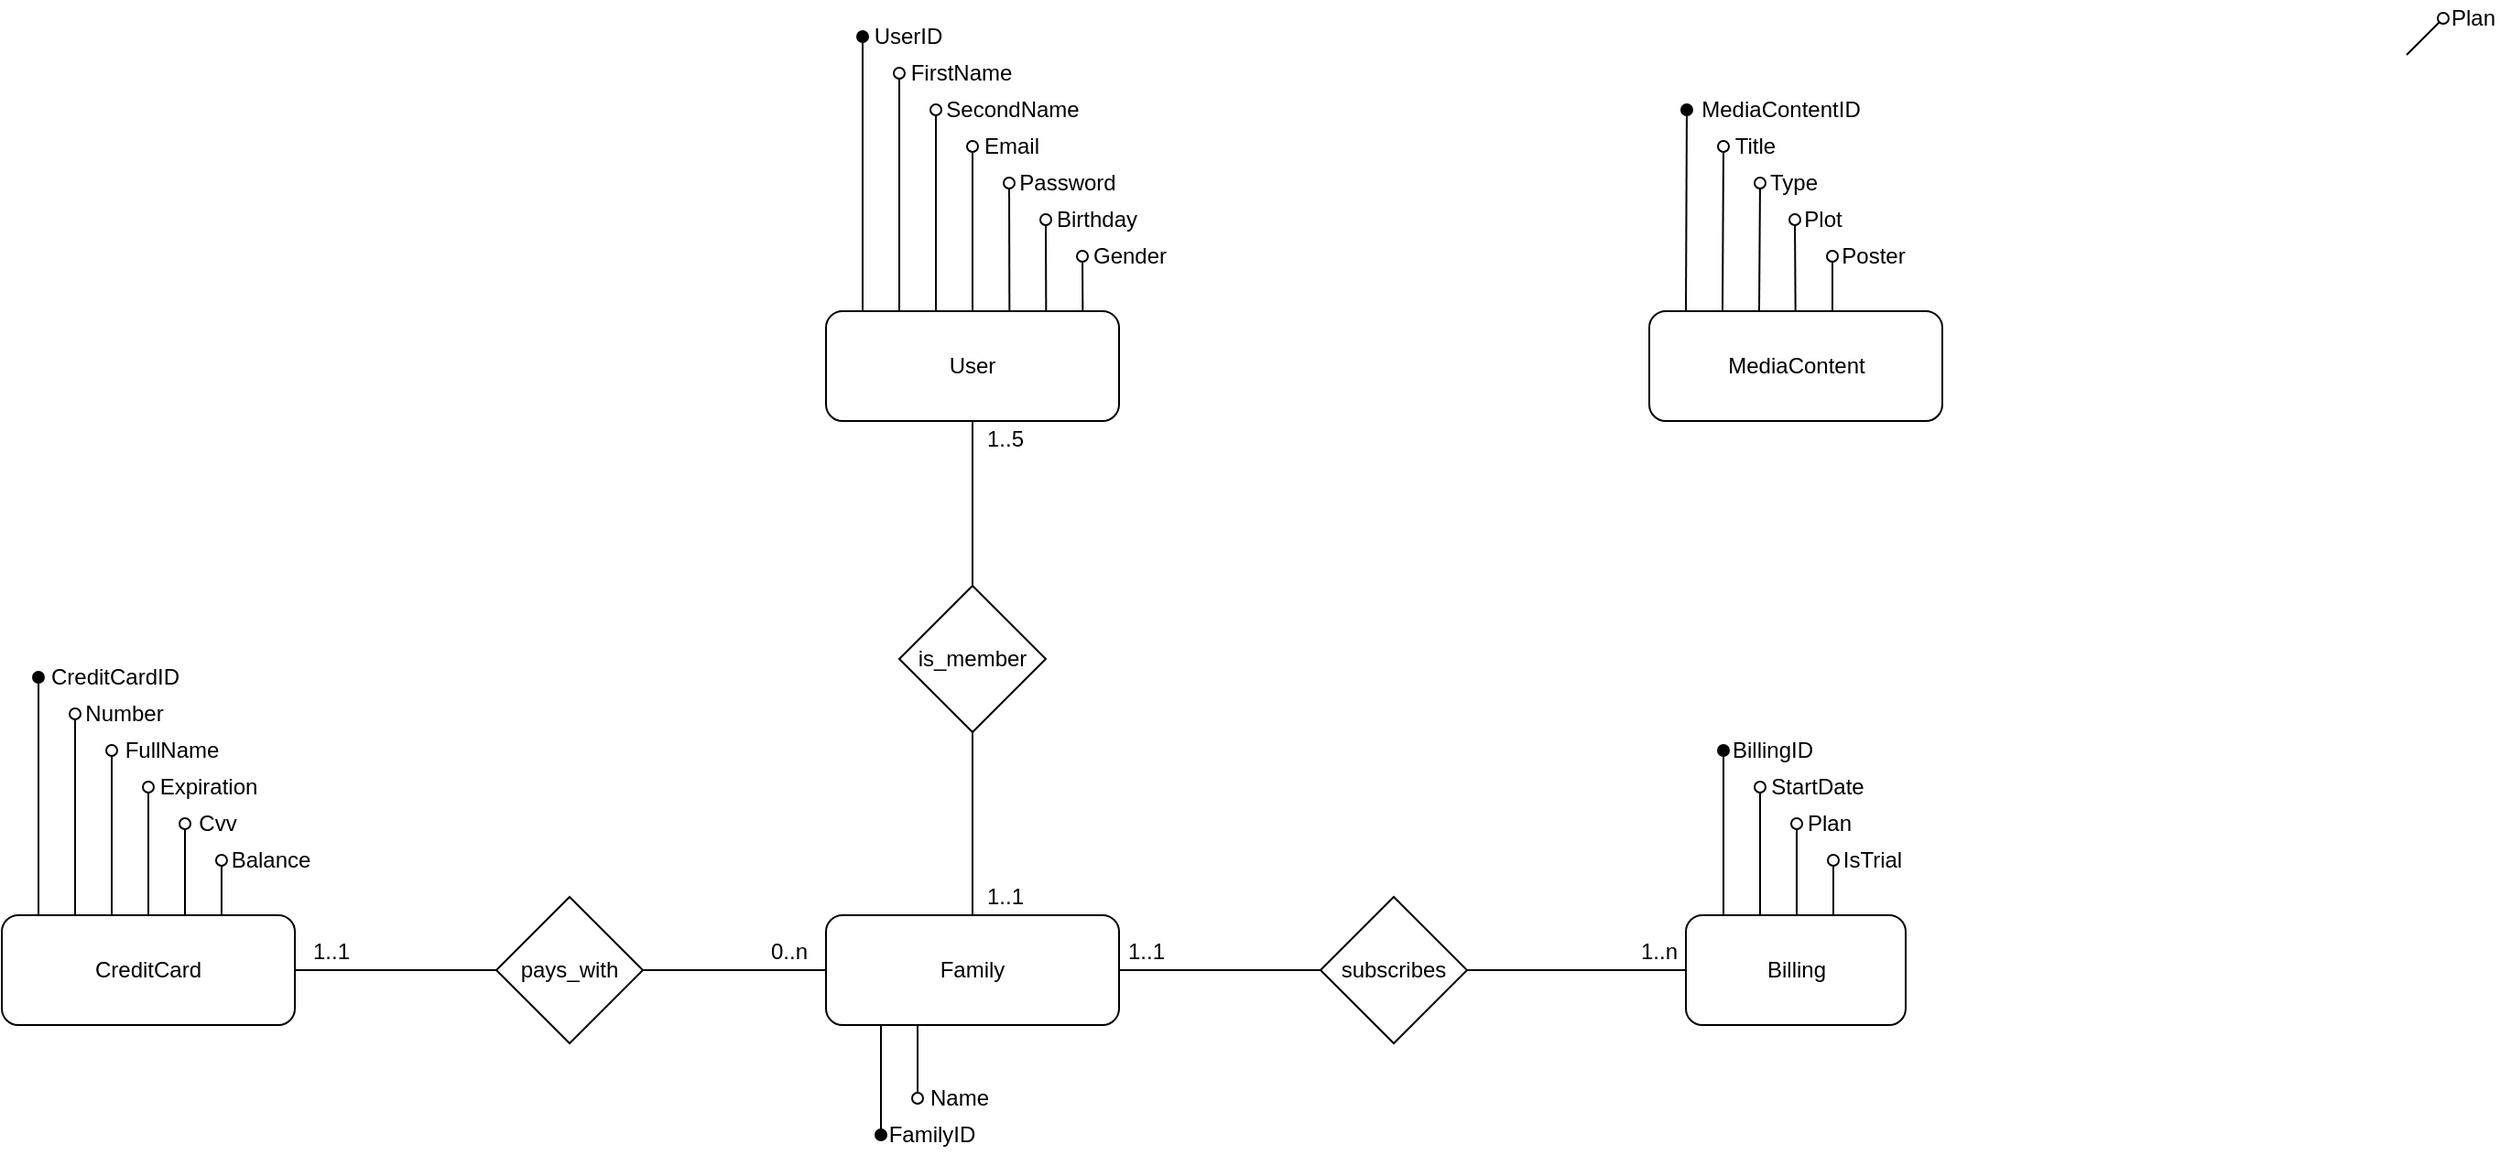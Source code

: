 <mxfile type="device" version="12.5.1"><diagram id="L1P09S_5hTDsqI9xaxgo" name="Page-1"><mxGraphModel grid="1" tooltips="1" dx="2123" dy="715" gridSize="10" guides="1" connect="1" arrows="1" fold="1" page="1" pageScale="1" pageWidth="827" pageHeight="1169" math="0" shadow="0"><root><mxCell id="0"/><mxCell id="1" parent="0"/><mxCell id="2-4jXwVwvctBE40ZgtUO-1" value="User" parent="1" style="rounded=1;whiteSpace=wrap;html=1;" vertex="1"><mxGeometry as="geometry" y="190" x="-350" width="160" height="60"/></mxCell><mxCell id="2-4jXwVwvctBE40ZgtUO-2" value="" parent="1" style="endArrow=oval;html=1;endFill=1;" edge="1"><mxGeometry as="geometry" width="50" height="50" relative="1"><mxPoint as="sourcePoint" y="190" x="-330"/><mxPoint as="targetPoint" y="40" x="-330"/></mxGeometry></mxCell><mxCell id="2-4jXwVwvctBE40ZgtUO-3" value="" parent="1" style="endArrow=oval;html=1;endFill=0;" edge="1"><mxGeometry as="geometry" width="50" height="50" relative="1"><mxPoint as="sourcePoint" y="190" x="-310"/><mxPoint as="targetPoint" y="60" x="-310"/></mxGeometry></mxCell><mxCell id="2-4jXwVwvctBE40ZgtUO-4" value="UserID" parent="1" style="text;html=1;strokeColor=none;fillColor=none;align=center;verticalAlign=middle;whiteSpace=wrap;rounded=0;" vertex="1"><mxGeometry as="geometry" y="30" x="-325" width="40" height="20"/></mxCell><mxCell id="2-4jXwVwvctBE40ZgtUO-6" value="FirstName" parent="1" style="text;html=1;strokeColor=none;fillColor=none;align=center;verticalAlign=middle;whiteSpace=wrap;rounded=0;" vertex="1"><mxGeometry as="geometry" y="50" x="-306" width="60" height="20"/></mxCell><mxCell id="2-4jXwVwvctBE40ZgtUO-7" value="" parent="1" style="endArrow=oval;html=1;endFill=0;" edge="1"><mxGeometry as="geometry" width="50" height="50" relative="1"><mxPoint as="sourcePoint" y="190" x="-290"/><mxPoint as="targetPoint" y="80" x="-290"/></mxGeometry></mxCell><mxCell id="2-4jXwVwvctBE40ZgtUO-8" value="SecondName" parent="1" style="text;html=1;strokeColor=none;fillColor=none;align=center;verticalAlign=middle;whiteSpace=wrap;rounded=0;" vertex="1"><mxGeometry as="geometry" y="70" x="-286" width="76" height="20"/></mxCell><mxCell id="2-4jXwVwvctBE40ZgtUO-11" value="" parent="1" style="endArrow=oval;html=1;endFill=0;" edge="1"><mxGeometry as="geometry" width="50" height="50" relative="1"><mxPoint as="sourcePoint" y="190" x="-270"/><mxPoint as="targetPoint" y="100" x="-270"/></mxGeometry></mxCell><mxCell id="2-4jXwVwvctBE40ZgtUO-12" value="" parent="1" style="endArrow=oval;html=1;endFill=0;" edge="1"><mxGeometry as="geometry" width="50" height="50" relative="1"><mxPoint as="sourcePoint" y="190" x="-249.83"/><mxPoint as="targetPoint" y="120" x="-250"/></mxGeometry></mxCell><mxCell id="2-4jXwVwvctBE40ZgtUO-13" value="" parent="1" style="endArrow=oval;html=1;endFill=0;" edge="1"><mxGeometry as="geometry" width="50" height="50" relative="1"><mxPoint as="sourcePoint" y="190" x="-229.83"/><mxPoint as="targetPoint" y="140" x="-230"/></mxGeometry></mxCell><mxCell id="2-4jXwVwvctBE40ZgtUO-14" value="" parent="1" style="endArrow=oval;html=1;endFill=0;" edge="1"><mxGeometry as="geometry" width="50" height="50" relative="1"><mxPoint as="sourcePoint" y="190" x="-209.83"/><mxPoint as="targetPoint" y="160" x="-210"/></mxGeometry></mxCell><mxCell id="2-4jXwVwvctBE40ZgtUO-15" value="Email" parent="1" style="text;html=1;strokeColor=none;fillColor=none;align=center;verticalAlign=middle;whiteSpace=wrap;rounded=0;" vertex="1"><mxGeometry as="geometry" y="90" x="-267" width="37" height="20"/></mxCell><mxCell id="2-4jXwVwvctBE40ZgtUO-16" value="Birthday" parent="1" style="text;html=1;strokeColor=none;fillColor=none;align=center;verticalAlign=middle;whiteSpace=wrap;rounded=0;" vertex="1"><mxGeometry as="geometry" y="130" x="-224" width="44" height="20"/></mxCell><mxCell id="2-4jXwVwvctBE40ZgtUO-17" value="Gender" parent="1" style="text;html=1;strokeColor=none;fillColor=none;align=center;verticalAlign=middle;whiteSpace=wrap;rounded=0;" vertex="1"><mxGeometry as="geometry" y="150" x="-203.76" width="40" height="20"/></mxCell><mxCell id="2-4jXwVwvctBE40ZgtUO-18" value="Password" parent="1" style="text;html=1;strokeColor=none;fillColor=none;align=center;verticalAlign=middle;whiteSpace=wrap;rounded=0;" vertex="1"><mxGeometry as="geometry" y="110" x="-245" width="54" height="20"/></mxCell><mxCell id="2-4jXwVwvctBE40ZgtUO-20" value="CreditCard" parent="1" style="rounded=1;whiteSpace=wrap;html=1;" vertex="1"><mxGeometry as="geometry" y="520" x="-800" width="160" height="60"/></mxCell><mxCell id="2-4jXwVwvctBE40ZgtUO-21" source="2-4jXwVwvctBE40ZgtUO-20" value="" parent="1" style="endArrow=oval;html=1;endFill=0;exitX=0.25;exitY=0;exitDx=0;exitDy=0;" edge="1"><mxGeometry as="geometry" width="50" height="50" relative="1"><mxPoint as="sourcePoint" y="500" x="-760"/><mxPoint as="targetPoint" y="410" x="-760"/></mxGeometry></mxCell><mxCell id="2-4jXwVwvctBE40ZgtUO-22" value="Number" parent="1" style="text;html=1;strokeColor=none;fillColor=none;align=center;verticalAlign=middle;whiteSpace=wrap;rounded=0;" vertex="1"><mxGeometry as="geometry" y="400" x="-756" width="46" height="20"/></mxCell><mxCell id="2-4jXwVwvctBE40ZgtUO-23" source="2-4jXwVwvctBE40ZgtUO-20" value="" parent="1" style="endArrow=oval;html=1;endFill=0;exitX=0.375;exitY=0;exitDx=0;exitDy=0;exitPerimeter=0;" edge="1"><mxGeometry as="geometry" width="50" height="50" relative="1"><mxPoint as="sourcePoint" y="500" x="-740"/><mxPoint as="targetPoint" y="430" x="-740"/></mxGeometry></mxCell><mxCell id="2-4jXwVwvctBE40ZgtUO-25" value="FullName" parent="1" style="text;html=1;strokeColor=none;fillColor=none;align=center;verticalAlign=middle;whiteSpace=wrap;rounded=0;" vertex="1"><mxGeometry as="geometry" y="420" x="-736" width="58" height="20"/></mxCell><mxCell id="2-4jXwVwvctBE40ZgtUO-26" source="2-4jXwVwvctBE40ZgtUO-20" value="" parent="1" style="endArrow=oval;html=1;endFill=0;exitX=0.5;exitY=0;exitDx=0;exitDy=0;" edge="1"><mxGeometry as="geometry" width="50" height="50" relative="1"><mxPoint as="sourcePoint" y="500" x="-720"/><mxPoint as="targetPoint" y="450" x="-720"/></mxGeometry></mxCell><mxCell id="2-4jXwVwvctBE40ZgtUO-28" value="Expiration" parent="1" style="text;html=1;strokeColor=none;fillColor=none;align=center;verticalAlign=middle;whiteSpace=wrap;rounded=0;" vertex="1"><mxGeometry as="geometry" y="440" x="-716" width="58" height="20"/></mxCell><mxCell id="2-4jXwVwvctBE40ZgtUO-29" source="2-4jXwVwvctBE40ZgtUO-20" value="" parent="1" style="endArrow=oval;html=1;endFill=0;exitX=0.625;exitY=0;exitDx=0;exitDy=0;exitPerimeter=0;" edge="1"><mxGeometry as="geometry" width="50" height="50" relative="1"><mxPoint as="sourcePoint" y="500" x="-700"/><mxPoint as="targetPoint" y="470" x="-700"/></mxGeometry></mxCell><mxCell id="2-4jXwVwvctBE40ZgtUO-30" value="Cvv" parent="1" style="text;html=1;strokeColor=none;fillColor=none;align=center;verticalAlign=middle;whiteSpace=wrap;rounded=0;" vertex="1"><mxGeometry as="geometry" y="460" x="-697" width="30" height="20"/></mxCell><mxCell id="2-4jXwVwvctBE40ZgtUO-31" value="subscribes" parent="1" style="rhombus;whiteSpace=wrap;html=1;" vertex="1"><mxGeometry as="geometry" y="510" x="-80" width="80" height="80"/></mxCell><mxCell id="2-4jXwVwvctBE40ZgtUO-32" source="2-4jXwVwvctBE40ZgtUO-45" value="" parent="1" style="endArrow=none;html=1;entryX=0;entryY=0.5;entryDx=0;entryDy=0;exitX=0;exitY=1;exitDx=0;exitDy=0;" edge="1" target="2-4jXwVwvctBE40ZgtUO-31"><mxGeometry as="geometry" width="50" height="50" relative="1"><mxPoint as="sourcePoint" y="600" x="-140"/><mxPoint as="targetPoint" y="590" x="20"/></mxGeometry></mxCell><mxCell id="2-4jXwVwvctBE40ZgtUO-33" source="2-4jXwVwvctBE40ZgtUO-31" value="" parent="1" style="endArrow=none;html=1;exitX=1;exitY=0.5;exitDx=0;exitDy=0;entryX=0;entryY=0.5;entryDx=0;entryDy=0;" edge="1" target="2-4jXwVwvctBE40ZgtUO-43"><mxGeometry as="geometry" width="50" height="50" relative="1"><mxPoint as="sourcePoint" y="660" x="40"/><mxPoint as="targetPoint" y="660" x="330"/></mxGeometry></mxCell><mxCell id="2-4jXwVwvctBE40ZgtUO-35" value="" parent="1" style="endArrow=oval;html=1;endFill=0;" edge="1"><mxGeometry as="geometry" width="50" height="50" relative="1"><mxPoint as="sourcePoint" y="50" x="513"/><mxPoint as="targetPoint" y="30" x="533"/></mxGeometry></mxCell><mxCell id="2-4jXwVwvctBE40ZgtUO-36" value="Plan" parent="1" style="text;html=1;strokeColor=none;fillColor=none;align=center;verticalAlign=middle;whiteSpace=wrap;rounded=0;" vertex="1"><mxGeometry as="geometry" y="20" x="536" width="27" height="20"/></mxCell><mxCell id="2-4jXwVwvctBE40ZgtUO-43" value="Billing" parent="1" style="rounded=1;whiteSpace=wrap;html=1;" vertex="1"><mxGeometry as="geometry" y="520" x="119.5" width="120" height="60"/></mxCell><mxCell id="2-4jXwVwvctBE40ZgtUO-44" value="1..n" parent="1" style="text;html=1;strokeColor=none;fillColor=none;align=center;verticalAlign=middle;whiteSpace=wrap;rounded=0;" vertex="1"><mxGeometry as="geometry" y="530" x="89.5" width="30" height="20"/></mxCell><mxCell id="2-4jXwVwvctBE40ZgtUO-45" value="1..1" parent="1" style="text;html=1;strokeColor=none;fillColor=none;align=center;verticalAlign=middle;whiteSpace=wrap;rounded=0;" vertex="1"><mxGeometry as="geometry" y="530" x="-190" width="30" height="20"/></mxCell><mxCell id="2-4jXwVwvctBE40ZgtUO-46" value="" parent="1" style="endArrow=oval;html=1;endFill=1;" edge="1"><mxGeometry as="geometry" width="50" height="50" relative="1"><mxPoint as="sourcePoint" y="520" x="140"/><mxPoint as="targetPoint" y="430" x="140"/></mxGeometry></mxCell><mxCell id="2-4jXwVwvctBE40ZgtUO-47" value="BillingID" parent="1" style="text;html=1;strokeColor=none;fillColor=none;align=center;verticalAlign=middle;whiteSpace=wrap;rounded=0;" vertex="1"><mxGeometry as="geometry" y="420" x="144" width="46" height="20"/></mxCell><mxCell id="2-4jXwVwvctBE40ZgtUO-48" value="" parent="1" style="endArrow=oval;html=1;endFill=0;" edge="1"><mxGeometry as="geometry" width="50" height="50" relative="1"><mxPoint as="sourcePoint" y="520" x="160"/><mxPoint as="targetPoint" y="450" x="160"/></mxGeometry></mxCell><mxCell id="2-4jXwVwvctBE40ZgtUO-49" value="Plan" parent="1" style="text;html=1;strokeColor=none;fillColor=none;align=center;verticalAlign=middle;whiteSpace=wrap;rounded=0;" vertex="1"><mxGeometry as="geometry" y="460" x="185" width="26" height="20"/></mxCell><mxCell id="2-4jXwVwvctBE40ZgtUO-50" value="" parent="1" style="endArrow=oval;html=1;endFill=0;" edge="1"><mxGeometry as="geometry" width="50" height="50" relative="1"><mxPoint as="sourcePoint" y="520" x="180"/><mxPoint as="targetPoint" y="470" x="180"/></mxGeometry></mxCell><mxCell id="2-4jXwVwvctBE40ZgtUO-51" value="StartDate" parent="1" style="text;html=1;strokeColor=none;fillColor=none;align=center;verticalAlign=middle;whiteSpace=wrap;rounded=0;" vertex="1"><mxGeometry as="geometry" y="440" x="164" width="55" height="20"/></mxCell><mxCell id="2-4jXwVwvctBE40ZgtUO-52" value="" parent="1" style="endArrow=oval;html=1;endFill=0;" edge="1"><mxGeometry as="geometry" width="50" height="50" relative="1"><mxPoint as="sourcePoint" y="520" x="200"/><mxPoint as="targetPoint" y="490" x="200"/></mxGeometry></mxCell><mxCell id="2-4jXwVwvctBE40ZgtUO-53" value="IsTrial" parent="1" style="text;html=1;strokeColor=none;fillColor=none;align=center;verticalAlign=middle;whiteSpace=wrap;rounded=0;" vertex="1"><mxGeometry as="geometry" y="480" x="203" width="37" height="20"/></mxCell><mxCell id="2-4jXwVwvctBE40ZgtUO-54" value="pays_with" parent="1" style="rhombus;whiteSpace=wrap;html=1;" vertex="1"><mxGeometry as="geometry" y="510" x="-530" width="80" height="80"/></mxCell><mxCell id="2-4jXwVwvctBE40ZgtUO-55" source="2-4jXwVwvctBE40ZgtUO-20" value="" parent="1" style="endArrow=none;html=1;exitX=1;exitY=0.5;exitDx=0;exitDy=0;entryX=0;entryY=0.5;entryDx=0;entryDy=0;" edge="1" target="2-4jXwVwvctBE40ZgtUO-54"><mxGeometry as="geometry" width="50" height="50" relative="1"><mxPoint as="sourcePoint" y="670" x="-600"/><mxPoint as="targetPoint" y="620" x="-550"/></mxGeometry></mxCell><mxCell id="2-4jXwVwvctBE40ZgtUO-56" source="2-4jXwVwvctBE40ZgtUO-54" value="" parent="1" style="endArrow=none;html=1;exitX=1;exitY=0.5;exitDx=0;exitDy=0;entryX=1;entryY=1;entryDx=0;entryDy=0;" edge="1" target="2-4jXwVwvctBE40ZgtUO-59"><mxGeometry as="geometry" width="50" height="50" relative="1"><mxPoint as="sourcePoint" y="640" x="-440"/><mxPoint as="targetPoint" y="590" x="-430"/></mxGeometry></mxCell><mxCell id="2-4jXwVwvctBE40ZgtUO-57" value="1..1" parent="1" style="text;html=1;strokeColor=none;fillColor=none;align=center;verticalAlign=middle;whiteSpace=wrap;rounded=0;" vertex="1"><mxGeometry as="geometry" y="530" x="-640" width="40" height="20"/></mxCell><mxCell id="2-4jXwVwvctBE40ZgtUO-59" value="0..n" parent="1" style="text;html=1;strokeColor=none;fillColor=none;align=center;verticalAlign=middle;whiteSpace=wrap;rounded=0;" vertex="1"><mxGeometry as="geometry" y="530" x="-390" width="40" height="20"/></mxCell><mxCell id="iwlyGIlULVPHcYaXjed1-1" value="Family" parent="1" style="rounded=1;whiteSpace=wrap;html=1;" vertex="1"><mxGeometry as="geometry" y="520" x="-350" width="160" height="60"/></mxCell><mxCell id="iwlyGIlULVPHcYaXjed1-2" value="" parent="1" style="endArrow=none;html=1;endFill=0;startArrow=oval;startFill=1;" edge="1"><mxGeometry as="geometry" width="50" height="50" relative="1"><mxPoint as="sourcePoint" y="640" x="-320"/><mxPoint as="targetPoint" y="580" x="-320"/></mxGeometry></mxCell><mxCell id="iwlyGIlULVPHcYaXjed1-3" value="FamilyID" parent="1" style="text;html=1;strokeColor=none;fillColor=none;align=center;verticalAlign=middle;whiteSpace=wrap;rounded=0;" vertex="1"><mxGeometry as="geometry" y="630" x="-320" width="56" height="20"/></mxCell><mxCell id="iwlyGIlULVPHcYaXjed1-4" value="" parent="1" style="endArrow=none;html=1;endFill=0;startArrow=oval;startFill=0;" edge="1"><mxGeometry as="geometry" width="50" height="50" relative="1"><mxPoint as="sourcePoint" y="620" x="-300"/><mxPoint as="targetPoint" y="580" x="-300"/></mxGeometry></mxCell><mxCell id="iwlyGIlULVPHcYaXjed1-5" value="Name" parent="1" style="text;html=1;strokeColor=none;fillColor=none;align=center;verticalAlign=middle;whiteSpace=wrap;rounded=0;" vertex="1"><mxGeometry as="geometry" y="610" x="-300" width="46" height="20"/></mxCell><mxCell id="iwlyGIlULVPHcYaXjed1-6" value="is_member" parent="1" style="rhombus;whiteSpace=wrap;html=1;" vertex="1"><mxGeometry as="geometry" y="340" x="-310" width="80" height="80"/></mxCell><mxCell id="iwlyGIlULVPHcYaXjed1-7" source="iwlyGIlULVPHcYaXjed1-6" value="" parent="1" style="endArrow=none;html=1;entryX=0.5;entryY=1;entryDx=0;entryDy=0;exitX=0.5;exitY=0;exitDx=0;exitDy=0;" edge="1" target="2-4jXwVwvctBE40ZgtUO-1"><mxGeometry as="geometry" width="50" height="50" relative="1"><mxPoint as="sourcePoint" y="350" x="-130"/><mxPoint as="targetPoint" y="300" x="-80"/></mxGeometry></mxCell><mxCell id="iwlyGIlULVPHcYaXjed1-8" source="iwlyGIlULVPHcYaXjed1-1" value="" parent="1" style="endArrow=none;html=1;entryX=0.5;entryY=1;entryDx=0;entryDy=0;exitX=0.5;exitY=0;exitDx=0;exitDy=0;" edge="1" target="iwlyGIlULVPHcYaXjed1-6"><mxGeometry as="geometry" width="50" height="50" relative="1"><mxPoint as="sourcePoint" y="400" x="-150"/><mxPoint as="targetPoint" y="350" x="-100"/></mxGeometry></mxCell><mxCell id="iwlyGIlULVPHcYaXjed1-9" value="1..1" parent="1" style="text;html=1;strokeColor=none;fillColor=none;align=center;verticalAlign=middle;whiteSpace=wrap;rounded=0;" vertex="1"><mxGeometry as="geometry" y="500" x="-267" width="30" height="20"/></mxCell><mxCell id="iwlyGIlULVPHcYaXjed1-10" value="1..5" parent="1" style="text;html=1;strokeColor=none;fillColor=none;align=center;verticalAlign=middle;whiteSpace=wrap;rounded=0;" vertex="1"><mxGeometry as="geometry" y="250" x="-267" width="30" height="20"/></mxCell><mxCell id="5aN66x5eL9GdeBPAM2HW-1" value="" parent="1" style="endArrow=oval;html=1;endFill=1;" edge="1"><mxGeometry as="geometry" width="50" height="50" relative="1"><mxPoint as="sourcePoint" y="520" x="-780"/><mxPoint as="targetPoint" y="390" x="-780"/></mxGeometry></mxCell><mxCell id="5aN66x5eL9GdeBPAM2HW-2" value="CreditCardID" parent="1" style="text;html=1;strokeColor=none;fillColor=none;align=center;verticalAlign=middle;whiteSpace=wrap;rounded=0;" vertex="1"><mxGeometry as="geometry" y="380" x="-776" width="76" height="20"/></mxCell><mxCell id="5aN66x5eL9GdeBPAM2HW-3" value="" parent="1" style="endArrow=oval;html=1;endFill=0;exitX=0.625;exitY=0;exitDx=0;exitDy=0;exitPerimeter=0;" edge="1"><mxGeometry as="geometry" width="50" height="50" relative="1"><mxPoint as="sourcePoint" y="520" x="-680.03"/><mxPoint as="targetPoint" y="490" x="-680.03"/></mxGeometry></mxCell><mxCell id="5aN66x5eL9GdeBPAM2HW-4" value="Balance" parent="1" style="text;html=1;strokeColor=none;fillColor=none;align=center;verticalAlign=middle;whiteSpace=wrap;rounded=0;" vertex="1"><mxGeometry as="geometry" y="480" x="-677" width="48" height="20"/></mxCell><mxCell id="5aN66x5eL9GdeBPAM2HW-6" value="MediaContent" parent="1" style="rounded=1;whiteSpace=wrap;html=1;" vertex="1"><mxGeometry as="geometry" y="190" x="99.5" width="160" height="60"/></mxCell><mxCell id="5aN66x5eL9GdeBPAM2HW-15" value="" parent="1" style="endArrow=oval;html=1;endFill=1;" edge="1"><mxGeometry as="geometry" width="50" height="50" relative="1"><mxPoint as="sourcePoint" y="190" x="119.5"/><mxPoint as="targetPoint" y="80" x="120"/></mxGeometry></mxCell><mxCell id="5aN66x5eL9GdeBPAM2HW-16" value="MediaContentID" parent="1" style="text;html=1;strokeColor=none;fillColor=none;align=center;verticalAlign=middle;whiteSpace=wrap;rounded=0;" vertex="1"><mxGeometry as="geometry" y="70" x="122.5" width="96.5" height="20"/></mxCell><mxCell id="5aN66x5eL9GdeBPAM2HW-17" value="" parent="1" style="endArrow=oval;html=1;endFill=0;" edge="1"><mxGeometry as="geometry" width="50" height="50" relative="1"><mxPoint as="sourcePoint" y="190" x="139.5"/><mxPoint as="targetPoint" y="100" x="140"/></mxGeometry></mxCell><mxCell id="5aN66x5eL9GdeBPAM2HW-18" value="Type" parent="1" style="text;html=1;strokeColor=none;fillColor=none;align=center;verticalAlign=middle;whiteSpace=wrap;rounded=0;" vertex="1"><mxGeometry as="geometry" y="110" x="164" width="28.5" height="20"/></mxCell><mxCell id="5aN66x5eL9GdeBPAM2HW-19" value="" parent="1" style="endArrow=oval;html=1;endFill=0;" edge="1"><mxGeometry as="geometry" width="50" height="50" relative="1"><mxPoint as="sourcePoint" y="190" x="159.5"/><mxPoint as="targetPoint" y="120" x="160"/></mxGeometry></mxCell><mxCell id="5aN66x5eL9GdeBPAM2HW-20" value="Title" parent="1" style="text;html=1;strokeColor=none;fillColor=none;align=center;verticalAlign=middle;whiteSpace=wrap;rounded=0;" vertex="1"><mxGeometry as="geometry" y="90" x="144" width="26.5" height="20"/></mxCell><mxCell id="5aN66x5eL9GdeBPAM2HW-21" value="" parent="1" style="endArrow=oval;html=1;endFill=0;" edge="1"><mxGeometry as="geometry" width="50" height="50" relative="1"><mxPoint as="sourcePoint" y="190" x="199.5"/><mxPoint as="targetPoint" y="160" x="199.5"/></mxGeometry></mxCell><mxCell id="5aN66x5eL9GdeBPAM2HW-22" value="Poster" parent="1" style="text;html=1;strokeColor=none;fillColor=none;align=center;verticalAlign=middle;whiteSpace=wrap;rounded=0;" vertex="1"><mxGeometry as="geometry" y="150" x="202.5" width="37.5" height="20"/></mxCell><mxCell id="5aN66x5eL9GdeBPAM2HW-23" value="" parent="1" style="endArrow=oval;html=1;endFill=0;" edge="1"><mxGeometry as="geometry" width="50" height="50" relative="1"><mxPoint as="sourcePoint" y="190" x="179.33"/><mxPoint as="targetPoint" y="140" x="179"/></mxGeometry></mxCell><mxCell id="5aN66x5eL9GdeBPAM2HW-24" value="Plot" parent="1" style="text;html=1;strokeColor=none;fillColor=none;align=center;verticalAlign=middle;whiteSpace=wrap;rounded=0;" vertex="1"><mxGeometry as="geometry" y="130" x="182" width="25" height="20"/></mxCell></root></mxGraphModel></diagram></mxfile>